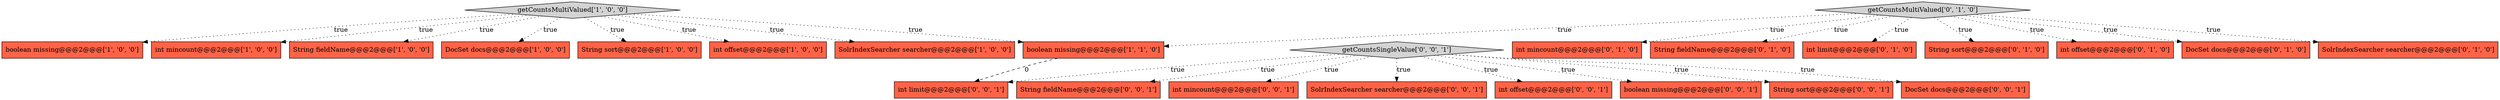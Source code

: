 digraph {
3 [style = filled, label = "boolean missing@@@2@@@['1', '0', '0']", fillcolor = tomato, shape = box image = "AAA0AAABBB1BBB"];
25 [style = filled, label = "getCountsSingleValue['0', '0', '1']", fillcolor = lightgray, shape = diamond image = "AAA0AAABBB3BBB"];
8 [style = filled, label = "boolean missing@@@2@@@['1', '1', '0']", fillcolor = tomato, shape = box image = "AAA0AAABBB1BBB"];
7 [style = filled, label = "getCountsMultiValued['1', '0', '0']", fillcolor = lightgray, shape = diamond image = "AAA0AAABBB1BBB"];
1 [style = filled, label = "int mincount@@@2@@@['1', '0', '0']", fillcolor = tomato, shape = box image = "AAA0AAABBB1BBB"];
23 [style = filled, label = "String fieldName@@@2@@@['0', '0', '1']", fillcolor = tomato, shape = box image = "AAA0AAABBB3BBB"];
0 [style = filled, label = "String fieldName@@@2@@@['1', '0', '0']", fillcolor = tomato, shape = box image = "AAA0AAABBB1BBB"];
17 [style = filled, label = "int mincount@@@2@@@['0', '0', '1']", fillcolor = tomato, shape = box image = "AAA0AAABBB3BBB"];
2 [style = filled, label = "DocSet docs@@@2@@@['1', '0', '0']", fillcolor = tomato, shape = box image = "AAA0AAABBB1BBB"];
18 [style = filled, label = "SolrIndexSearcher searcher@@@2@@@['0', '0', '1']", fillcolor = tomato, shape = box image = "AAA0AAABBB3BBB"];
19 [style = filled, label = "int offset@@@2@@@['0', '0', '1']", fillcolor = tomato, shape = box image = "AAA0AAABBB3BBB"];
4 [style = filled, label = "String sort@@@2@@@['1', '0', '0']", fillcolor = tomato, shape = box image = "AAA0AAABBB1BBB"];
24 [style = filled, label = "int limit@@@2@@@['0', '0', '1']", fillcolor = tomato, shape = box image = "AAA0AAABBB3BBB"];
14 [style = filled, label = "getCountsMultiValued['0', '1', '0']", fillcolor = lightgray, shape = diamond image = "AAA0AAABBB2BBB"];
6 [style = filled, label = "int offset@@@2@@@['1', '0', '0']", fillcolor = tomato, shape = box image = "AAA0AAABBB1BBB"];
16 [style = filled, label = "int mincount@@@2@@@['0', '1', '0']", fillcolor = tomato, shape = box image = "AAA0AAABBB2BBB"];
10 [style = filled, label = "String fieldName@@@2@@@['0', '1', '0']", fillcolor = tomato, shape = box image = "AAA0AAABBB2BBB"];
12 [style = filled, label = "int limit@@@2@@@['0', '1', '0']", fillcolor = tomato, shape = box image = "AAA0AAABBB2BBB"];
5 [style = filled, label = "SolrIndexSearcher searcher@@@2@@@['1', '0', '0']", fillcolor = tomato, shape = box image = "AAA0AAABBB1BBB"];
20 [style = filled, label = "boolean missing@@@2@@@['0', '0', '1']", fillcolor = tomato, shape = box image = "AAA0AAABBB3BBB"];
21 [style = filled, label = "String sort@@@2@@@['0', '0', '1']", fillcolor = tomato, shape = box image = "AAA0AAABBB3BBB"];
13 [style = filled, label = "String sort@@@2@@@['0', '1', '0']", fillcolor = tomato, shape = box image = "AAA0AAABBB2BBB"];
11 [style = filled, label = "int offset@@@2@@@['0', '1', '0']", fillcolor = tomato, shape = box image = "AAA0AAABBB2BBB"];
9 [style = filled, label = "DocSet docs@@@2@@@['0', '1', '0']", fillcolor = tomato, shape = box image = "AAA0AAABBB2BBB"];
15 [style = filled, label = "SolrIndexSearcher searcher@@@2@@@['0', '1', '0']", fillcolor = tomato, shape = box image = "AAA0AAABBB2BBB"];
22 [style = filled, label = "DocSet docs@@@2@@@['0', '0', '1']", fillcolor = tomato, shape = box image = "AAA0AAABBB3BBB"];
7->2 [style = dotted, label="true"];
7->4 [style = dotted, label="true"];
25->18 [style = dotted, label="true"];
7->8 [style = dotted, label="true"];
25->20 [style = dotted, label="true"];
25->21 [style = dotted, label="true"];
14->16 [style = dotted, label="true"];
14->8 [style = dotted, label="true"];
8->24 [style = dashed, label="0"];
7->1 [style = dotted, label="true"];
25->22 [style = dotted, label="true"];
14->12 [style = dotted, label="true"];
25->17 [style = dotted, label="true"];
7->6 [style = dotted, label="true"];
7->5 [style = dotted, label="true"];
14->13 [style = dotted, label="true"];
14->15 [style = dotted, label="true"];
25->19 [style = dotted, label="true"];
25->24 [style = dotted, label="true"];
14->10 [style = dotted, label="true"];
7->0 [style = dotted, label="true"];
14->11 [style = dotted, label="true"];
25->23 [style = dotted, label="true"];
7->3 [style = dotted, label="true"];
14->9 [style = dotted, label="true"];
}
